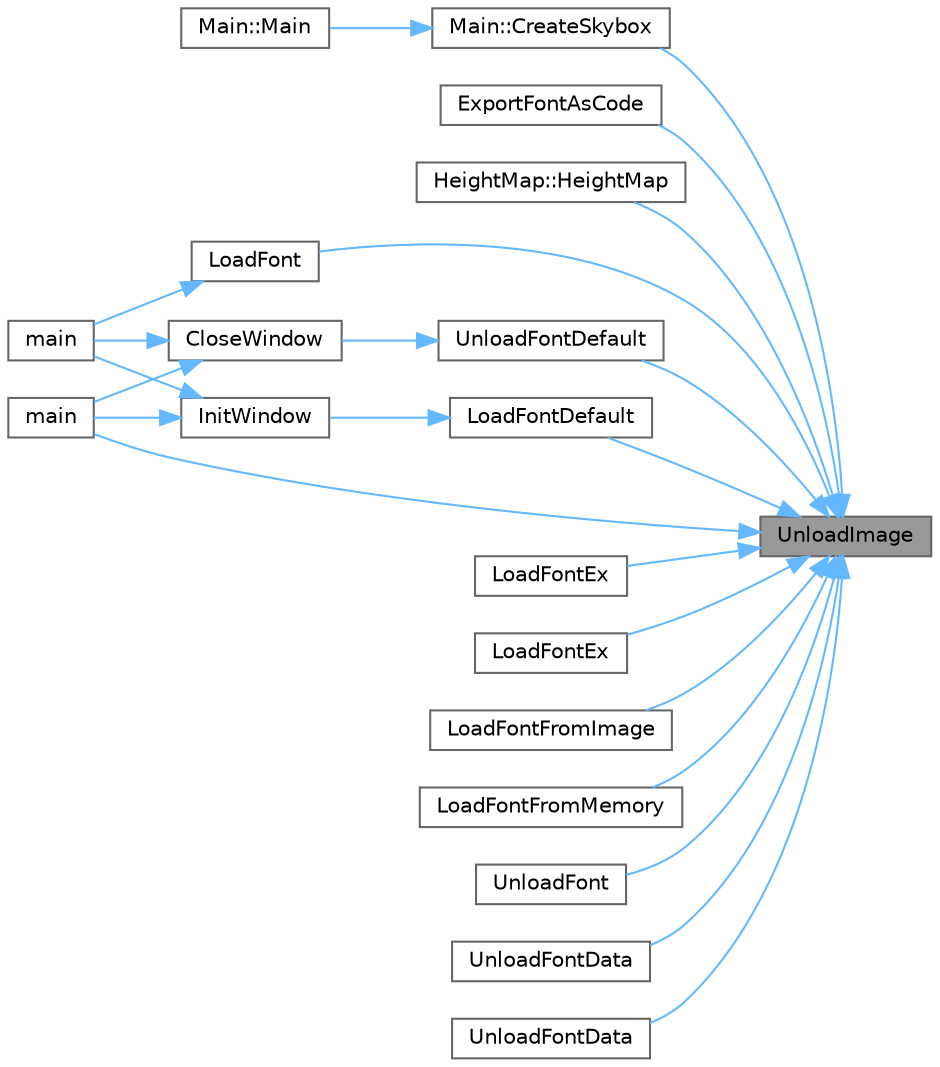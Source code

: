 digraph "UnloadImage"
{
 // LATEX_PDF_SIZE
  bgcolor="transparent";
  edge [fontname=Helvetica,fontsize=10,labelfontname=Helvetica,labelfontsize=10];
  node [fontname=Helvetica,fontsize=10,shape=box,height=0.2,width=0.4];
  rankdir="RL";
  Node1 [id="Node000001",label="UnloadImage",height=0.2,width=0.4,color="gray40", fillcolor="grey60", style="filled", fontcolor="black",tooltip=" "];
  Node1 -> Node2 [id="edge45_Node000001_Node000002",dir="back",color="steelblue1",style="solid",tooltip=" "];
  Node2 [id="Node000002",label="Main::CreateSkybox",height=0.2,width=0.4,color="grey40", fillcolor="white", style="filled",URL="$class_main.html#af7e13029157a2c352dd99161bfb70291",tooltip=" "];
  Node2 -> Node3 [id="edge46_Node000002_Node000003",dir="back",color="steelblue1",style="solid",tooltip=" "];
  Node3 [id="Node000003",label="Main::Main",height=0.2,width=0.4,color="grey40", fillcolor="white", style="filled",URL="$class_main.html#a50d4361a1b613205467a441b5c40c199",tooltip=" "];
  Node1 -> Node4 [id="edge47_Node000001_Node000004",dir="back",color="steelblue1",style="solid",tooltip=" "];
  Node4 [id="Node000004",label="ExportFontAsCode",height=0.2,width=0.4,color="grey40", fillcolor="white", style="filled",URL="$_old_2_classes_2lib_2rtext_8c.html#af6f490f2fbc5d5d489effd46d7b74961",tooltip=" "];
  Node1 -> Node5 [id="edge48_Node000001_Node000005",dir="back",color="steelblue1",style="solid",tooltip=" "];
  Node5 [id="Node000005",label="HeightMap::HeightMap",height=0.2,width=0.4,color="grey40", fillcolor="white", style="filled",URL="$class_height_map.html#ae8a422c6638e68618bcd0eeef70e4752",tooltip=" "];
  Node1 -> Node6 [id="edge49_Node000001_Node000006",dir="back",color="steelblue1",style="solid",tooltip=" "];
  Node6 [id="Node000006",label="LoadFont",height=0.2,width=0.4,color="grey40", fillcolor="white", style="filled",URL="$_old_2_classes_2lib_2rtext_8c.html#a3af0b11c77b23684cd8c95127b39929c",tooltip=" "];
  Node6 -> Node7 [id="edge50_Node000006_Node000007",dir="back",color="steelblue1",style="solid",tooltip=" "];
  Node7 [id="Node000007",label="main",height=0.2,width=0.4,color="grey40", fillcolor="white", style="filled",URL="$lib_2_buttons_2src_2main_8cpp.html#ae66f6b31b5ad750f1fe042a706a4e3d4",tooltip=" "];
  Node1 -> Node8 [id="edge51_Node000001_Node000008",dir="back",color="steelblue1",style="solid",tooltip=" "];
  Node8 [id="Node000008",label="LoadFontDefault",height=0.2,width=0.4,color="grey40", fillcolor="white", style="filled",URL="$_old_2_classes_2lib_2rtext_8c.html#a8484fb93b071180266b4e0a4c23fc296",tooltip=" "];
  Node8 -> Node9 [id="edge52_Node000008_Node000009",dir="back",color="steelblue1",style="solid",tooltip=" "];
  Node9 [id="Node000009",label="InitWindow",height=0.2,width=0.4,color="grey40", fillcolor="white", style="filled",URL="$_old_2_classes_2lib_2rcore_8c.html#a2af6e709619725fafcbc380a4924523e",tooltip=" "];
  Node9 -> Node7 [id="edge53_Node000009_Node000007",dir="back",color="steelblue1",style="solid",tooltip=" "];
  Node9 -> Node10 [id="edge54_Node000009_Node000010",dir="back",color="steelblue1",style="solid",tooltip=" "];
  Node10 [id="Node000010",label="main",height=0.2,width=0.4,color="grey40", fillcolor="white", style="filled",URL="$_classes_2lib_2_raylib_erosion_standalone-main_2src_2main_8cpp.html#a840291bc02cba5474a4cb46a9b9566fe",tooltip=" "];
  Node1 -> Node11 [id="edge55_Node000001_Node000011",dir="back",color="steelblue1",style="solid",tooltip=" "];
  Node11 [id="Node000011",label="LoadFontEx",height=0.2,width=0.4,color="grey40", fillcolor="white", style="filled",URL="$_classes_2lib_2_raylib_erosion_standalone-main_2raylib_2src_2text_8c.html#ace56777465bba6fe79619d4a82accc79",tooltip=" "];
  Node1 -> Node12 [id="edge56_Node000001_Node000012",dir="back",color="steelblue1",style="solid",tooltip=" "];
  Node12 [id="Node000012",label="LoadFontEx",height=0.2,width=0.4,color="grey40", fillcolor="white", style="filled",URL="$_old_2_classes_2lib_2rtext_8c.html#ab0d4d79244a953e7dff301fcf7862502",tooltip=" "];
  Node1 -> Node13 [id="edge57_Node000001_Node000013",dir="back",color="steelblue1",style="solid",tooltip=" "];
  Node13 [id="Node000013",label="LoadFontFromImage",height=0.2,width=0.4,color="grey40", fillcolor="white", style="filled",URL="$_old_2_classes_2lib_2rtext_8c.html#a56705d5b2c3d2c7c9bbeda302142d948",tooltip=" "];
  Node1 -> Node14 [id="edge58_Node000001_Node000014",dir="back",color="steelblue1",style="solid",tooltip=" "];
  Node14 [id="Node000014",label="LoadFontFromMemory",height=0.2,width=0.4,color="grey40", fillcolor="white", style="filled",URL="$_old_2_classes_2lib_2rtext_8c.html#a158ba1fefe2e1baeb88c87d59648f97a",tooltip=" "];
  Node1 -> Node10 [id="edge59_Node000001_Node000010",dir="back",color="steelblue1",style="solid",tooltip=" "];
  Node1 -> Node15 [id="edge60_Node000001_Node000015",dir="back",color="steelblue1",style="solid",tooltip=" "];
  Node15 [id="Node000015",label="UnloadFont",height=0.2,width=0.4,color="grey40", fillcolor="white", style="filled",URL="$_old_2_classes_2lib_2rtext_8c.html#abaf732c815ab45f012072256766574a4",tooltip=" "];
  Node1 -> Node16 [id="edge61_Node000001_Node000016",dir="back",color="steelblue1",style="solid",tooltip=" "];
  Node16 [id="Node000016",label="UnloadFontData",height=0.2,width=0.4,color="grey40", fillcolor="white", style="filled",URL="$_old_2_classes_2lib_2rtext_8c.html#ac322a99dde42a100e7cb80979c1bf9f8",tooltip=" "];
  Node1 -> Node17 [id="edge62_Node000001_Node000017",dir="back",color="steelblue1",style="solid",tooltip=" "];
  Node17 [id="Node000017",label="UnloadFontData",height=0.2,width=0.4,color="grey40", fillcolor="white", style="filled",URL="$lib_2rtext_8c.html#ac322a99dde42a100e7cb80979c1bf9f8",tooltip=" "];
  Node1 -> Node18 [id="edge63_Node000001_Node000018",dir="back",color="steelblue1",style="solid",tooltip=" "];
  Node18 [id="Node000018",label="UnloadFontDefault",height=0.2,width=0.4,color="grey40", fillcolor="white", style="filled",URL="$_old_2_classes_2lib_2rtext_8c.html#a24ffb11e46b52a9706555b02ccbc19da",tooltip=" "];
  Node18 -> Node19 [id="edge64_Node000018_Node000019",dir="back",color="steelblue1",style="solid",tooltip=" "];
  Node19 [id="Node000019",label="CloseWindow",height=0.2,width=0.4,color="grey40", fillcolor="white", style="filled",URL="$_old_2_classes_2lib_2rcore_8c.html#a4b0047a8d82b3f053043ca3627d7c403",tooltip=" "];
  Node19 -> Node7 [id="edge65_Node000019_Node000007",dir="back",color="steelblue1",style="solid",tooltip=" "];
  Node19 -> Node10 [id="edge66_Node000019_Node000010",dir="back",color="steelblue1",style="solid",tooltip=" "];
}
